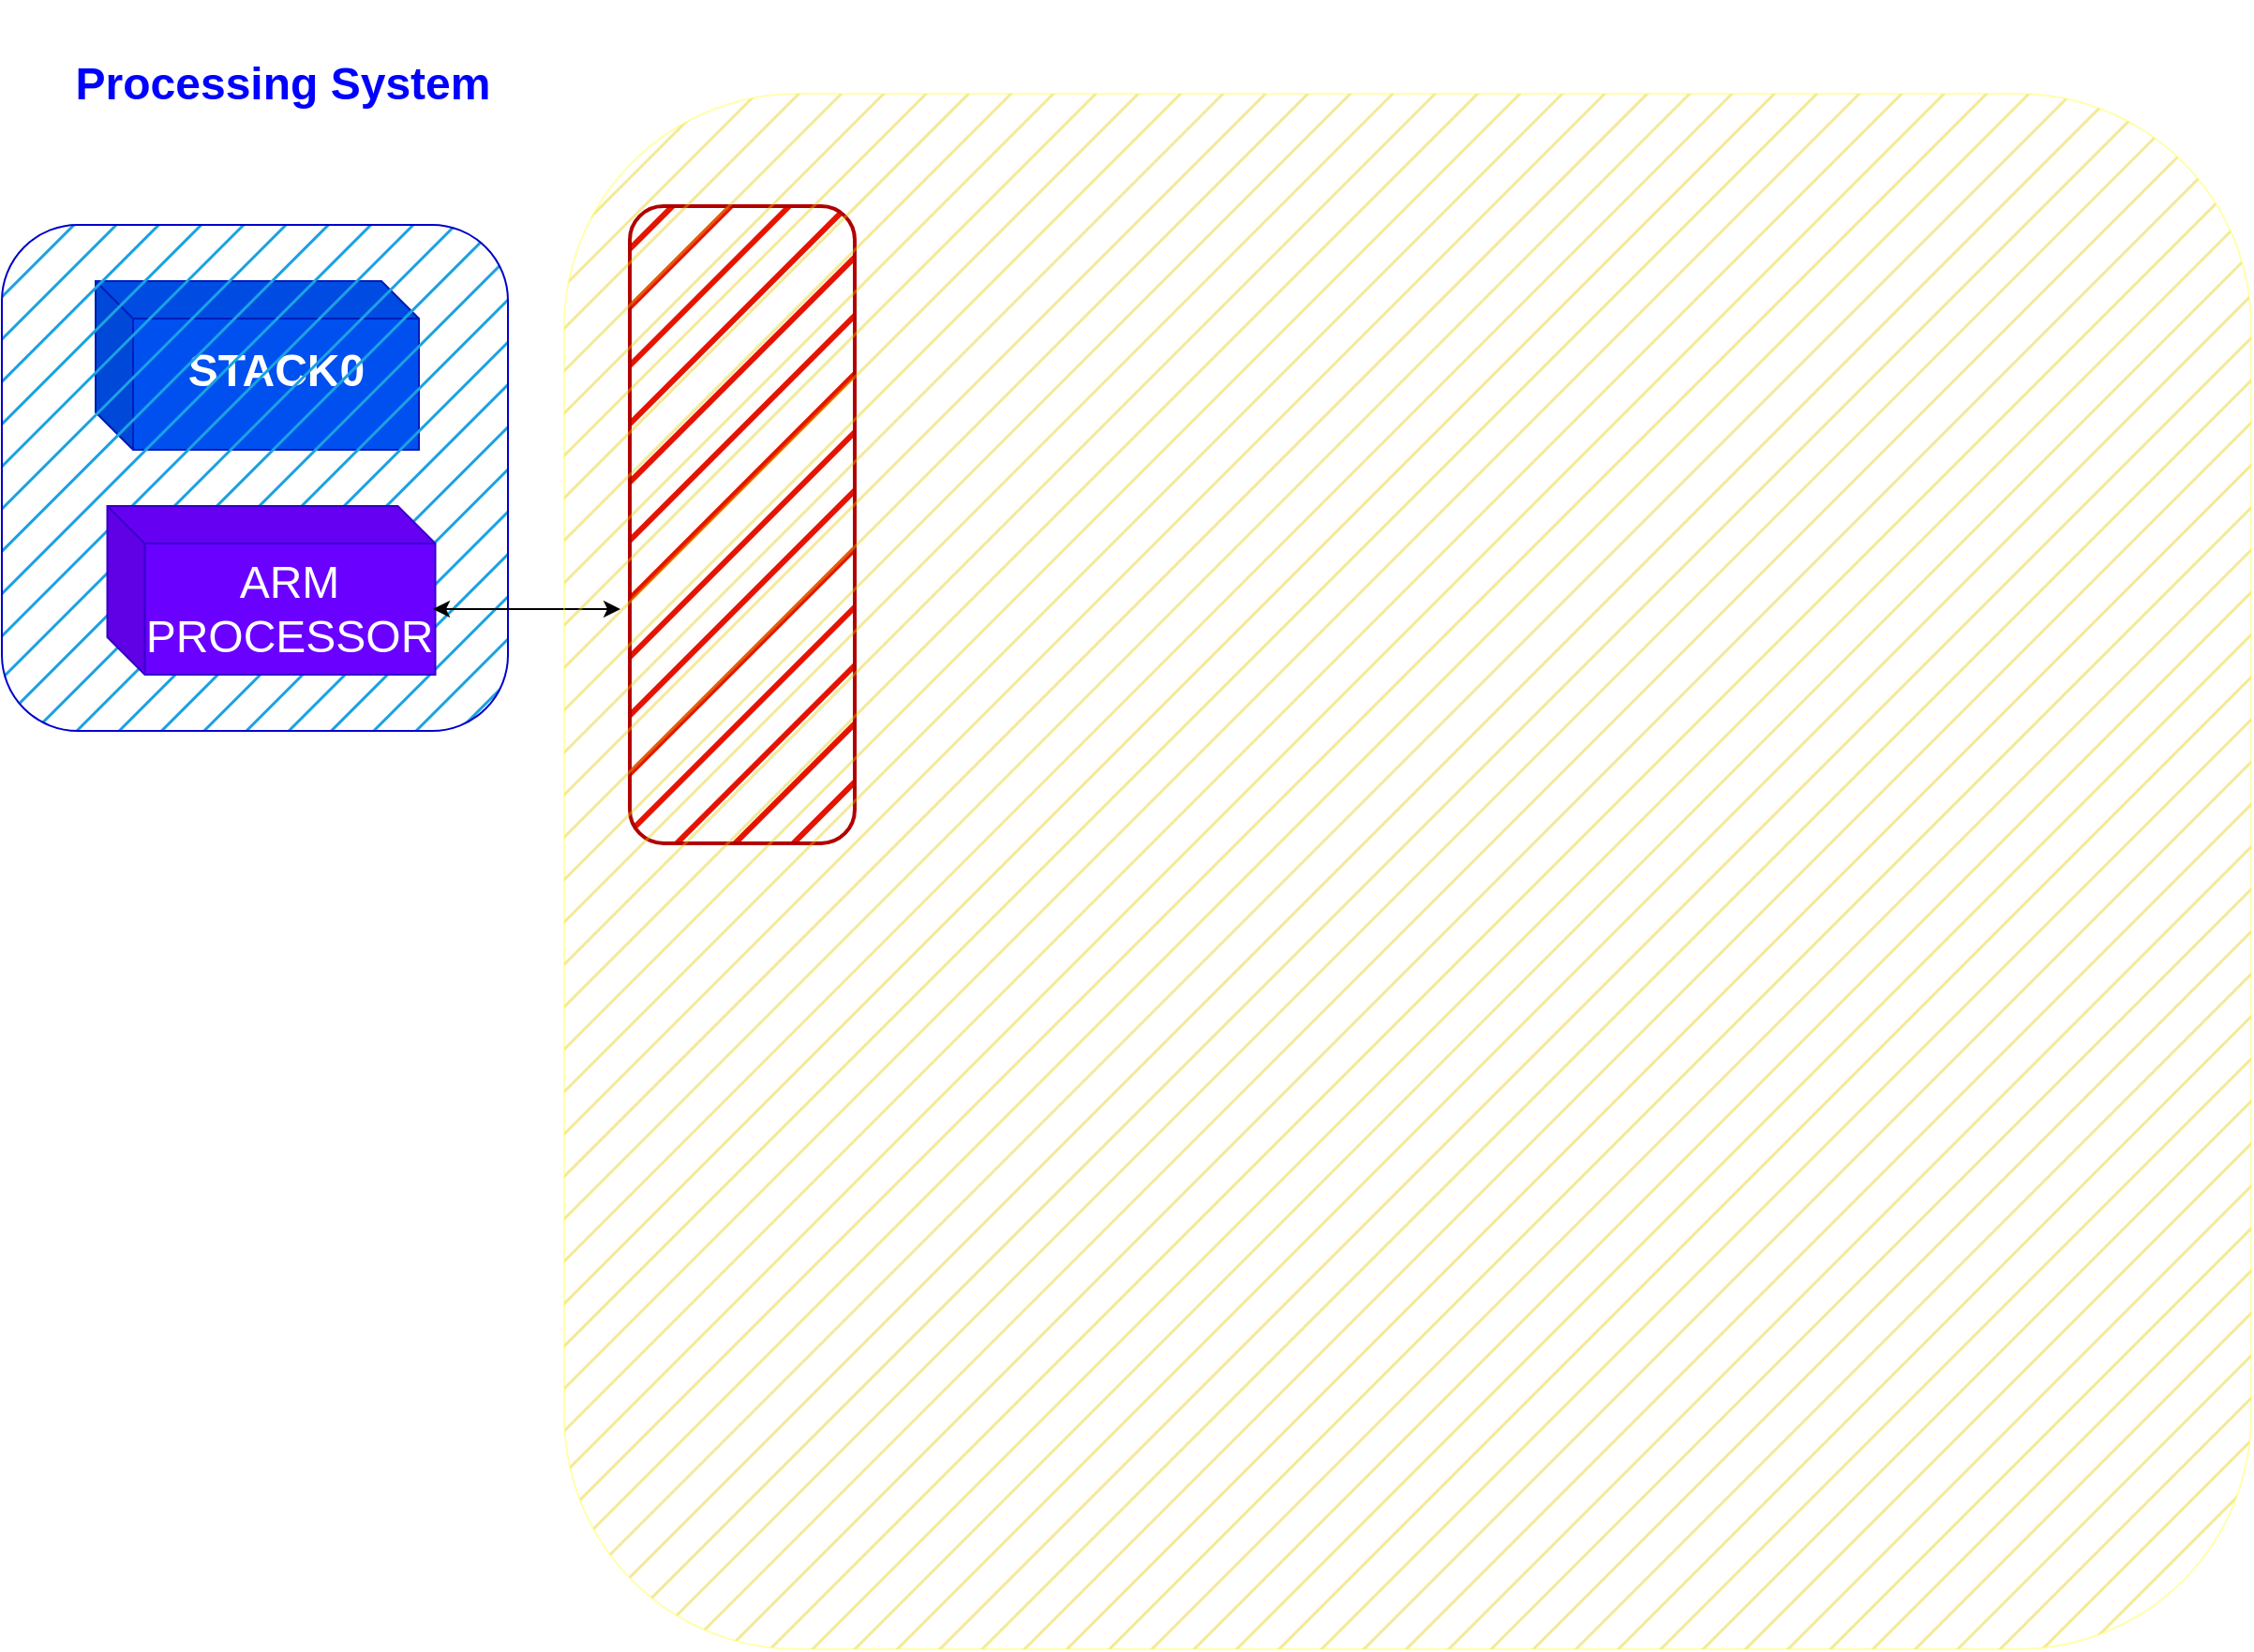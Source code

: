 <mxfile version="21.3.4" type="github">
  <diagram name="Page-1" id="gcy__Qb1ZBH2AbPkypAd">
    <mxGraphModel dx="1750" dy="2043" grid="1" gridSize="10" guides="1" tooltips="1" connect="1" arrows="1" fold="1" page="1" pageScale="1" pageWidth="850" pageHeight="1100" math="0" shadow="0">
      <root>
        <mxCell id="0" />
        <mxCell id="1" parent="0" />
        <mxCell id="jSiletz1S2egC7Go8O0c-2" value="&lt;div&gt;&lt;b&gt;&lt;font style=&quot;font-size: 24px;&quot;&gt;STACK0&lt;/font&gt;&lt;/b&gt;&lt;/div&gt;&lt;div&gt;&lt;b&gt;&lt;br&gt;&lt;/b&gt;&lt;/div&gt;" style="shape=cube;whiteSpace=wrap;html=1;boundedLbl=1;backgroundOutline=1;darkOpacity=0.05;darkOpacity2=0.1;fillStyle=auto;fillColor=#0050ef;fontColor=#ffffff;strokeColor=#001DBC;" vertex="1" parent="1">
          <mxGeometry x="80" y="140" width="172.5" height="90" as="geometry" />
        </mxCell>
        <mxCell id="jSiletz1S2egC7Go8O0c-152" value="" style="whiteSpace=wrap;html=1;aspect=fixed;fillStyle=hatch;fillColor=#1ba1e2;fontColor=#ffffff;strokeColor=#0000CC;rounded=1;perimeterSpacing=10;" vertex="1" parent="1">
          <mxGeometry x="30" y="110" width="270" height="270" as="geometry" />
        </mxCell>
        <mxCell id="jSiletz1S2egC7Go8O0c-154" value="&lt;font style=&quot;font-size: 24px;&quot;&gt;&lt;b&gt;Processing System&lt;/b&gt;&lt;/font&gt;" style="text;html=1;strokeColor=none;fillColor=none;align=center;verticalAlign=middle;whiteSpace=wrap;rounded=0;fontColor=#0000FF;" vertex="1" parent="1">
          <mxGeometry x="30" y="-10" width="300" height="90" as="geometry" />
        </mxCell>
        <mxCell id="jSiletz1S2egC7Go8O0c-155" value="&lt;font style=&quot;font-size: 24px;&quot;&gt;ARM PROCESSOR&lt;/font&gt;" style="shape=cube;whiteSpace=wrap;html=1;boundedLbl=1;backgroundOutline=1;darkOpacity=0.05;darkOpacity2=0.1;fillColor=#6a00ff;fontColor=#ffffff;strokeColor=#3700CC;" vertex="1" parent="1">
          <mxGeometry x="86.25" y="260" width="175" height="90" as="geometry" />
        </mxCell>
        <mxCell id="jSiletz1S2egC7Go8O0c-156" value="" style="endArrow=classic;startArrow=classic;html=1;rounded=0;" edge="1" parent="1">
          <mxGeometry width="50" height="50" relative="1" as="geometry">
            <mxPoint x="260" y="315" as="sourcePoint" />
            <mxPoint x="360" y="315" as="targetPoint" />
            <Array as="points" />
          </mxGeometry>
        </mxCell>
        <mxCell id="jSiletz1S2egC7Go8O0c-158" value="" style="rounded=1;whiteSpace=wrap;html=1;fillStyle=hatch;fillColor=#e51400;strokeWidth=2;perimeterSpacing=0;shadow=0;glass=0;fontColor=#ffffff;strokeColor=#B20000;" vertex="1" parent="1">
          <mxGeometry x="365" y="100" width="120" height="340" as="geometry" />
        </mxCell>
        <mxCell id="jSiletz1S2egC7Go8O0c-159" value="" style="rounded=1;whiteSpace=wrap;html=1;fillColor=#e3c800;fontColor=#000000;strokeColor=#FFFF33;fillStyle=hatch;shadow=0;glass=0;strokeWidth=1;perimeterSpacing=20;opacity=40;" vertex="1" parent="1">
          <mxGeometry x="330" y="40" width="900" height="830" as="geometry" />
        </mxCell>
      </root>
    </mxGraphModel>
  </diagram>
</mxfile>

